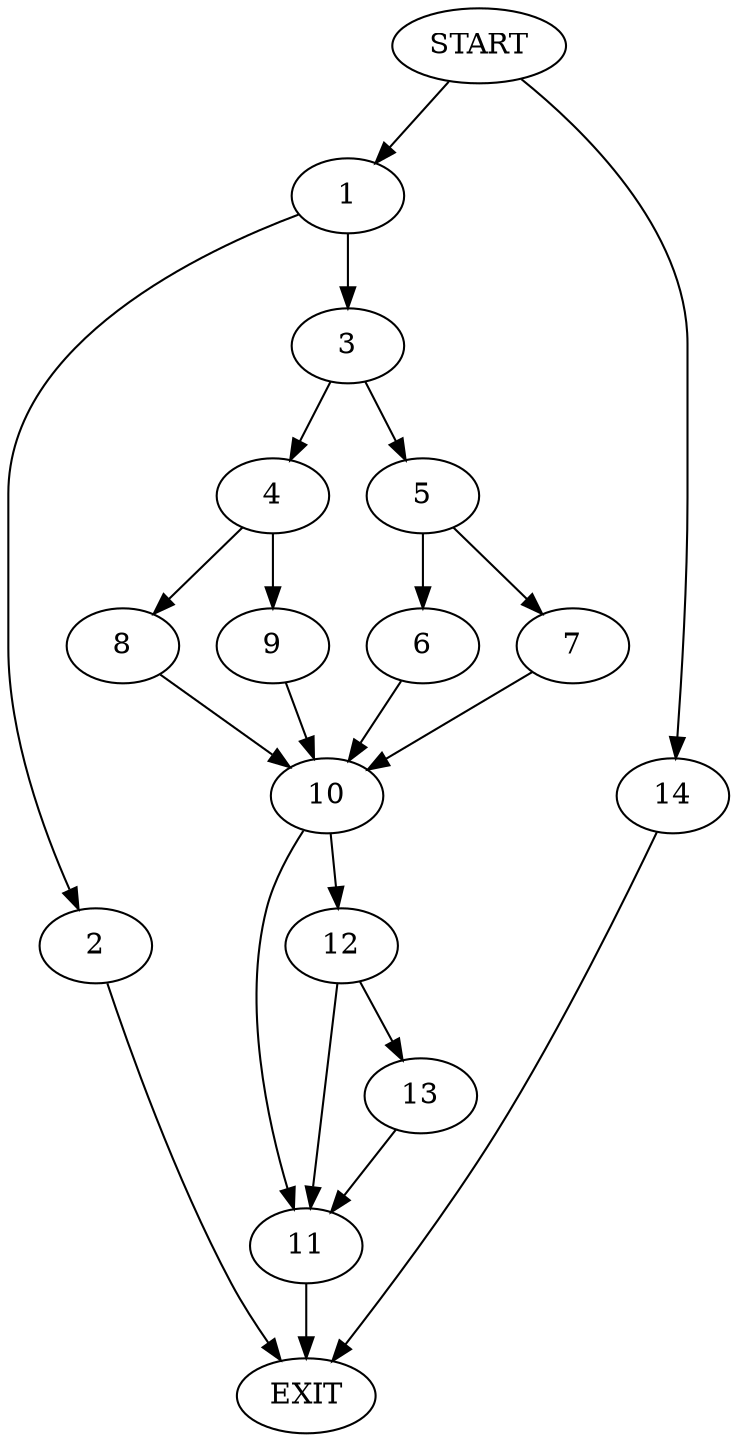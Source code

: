 digraph {
0 [label="START"]
15 [label="EXIT"]
0 -> 1
1 -> 2
1 -> 3
3 -> 4
3 -> 5
2 -> 15
5 -> 6
5 -> 7
4 -> 8
4 -> 9
7 -> 10
6 -> 10
10 -> 11
10 -> 12
8 -> 10
9 -> 10
12 -> 13
12 -> 11
11 -> 15
13 -> 11
0 -> 14
14 -> 15
}
